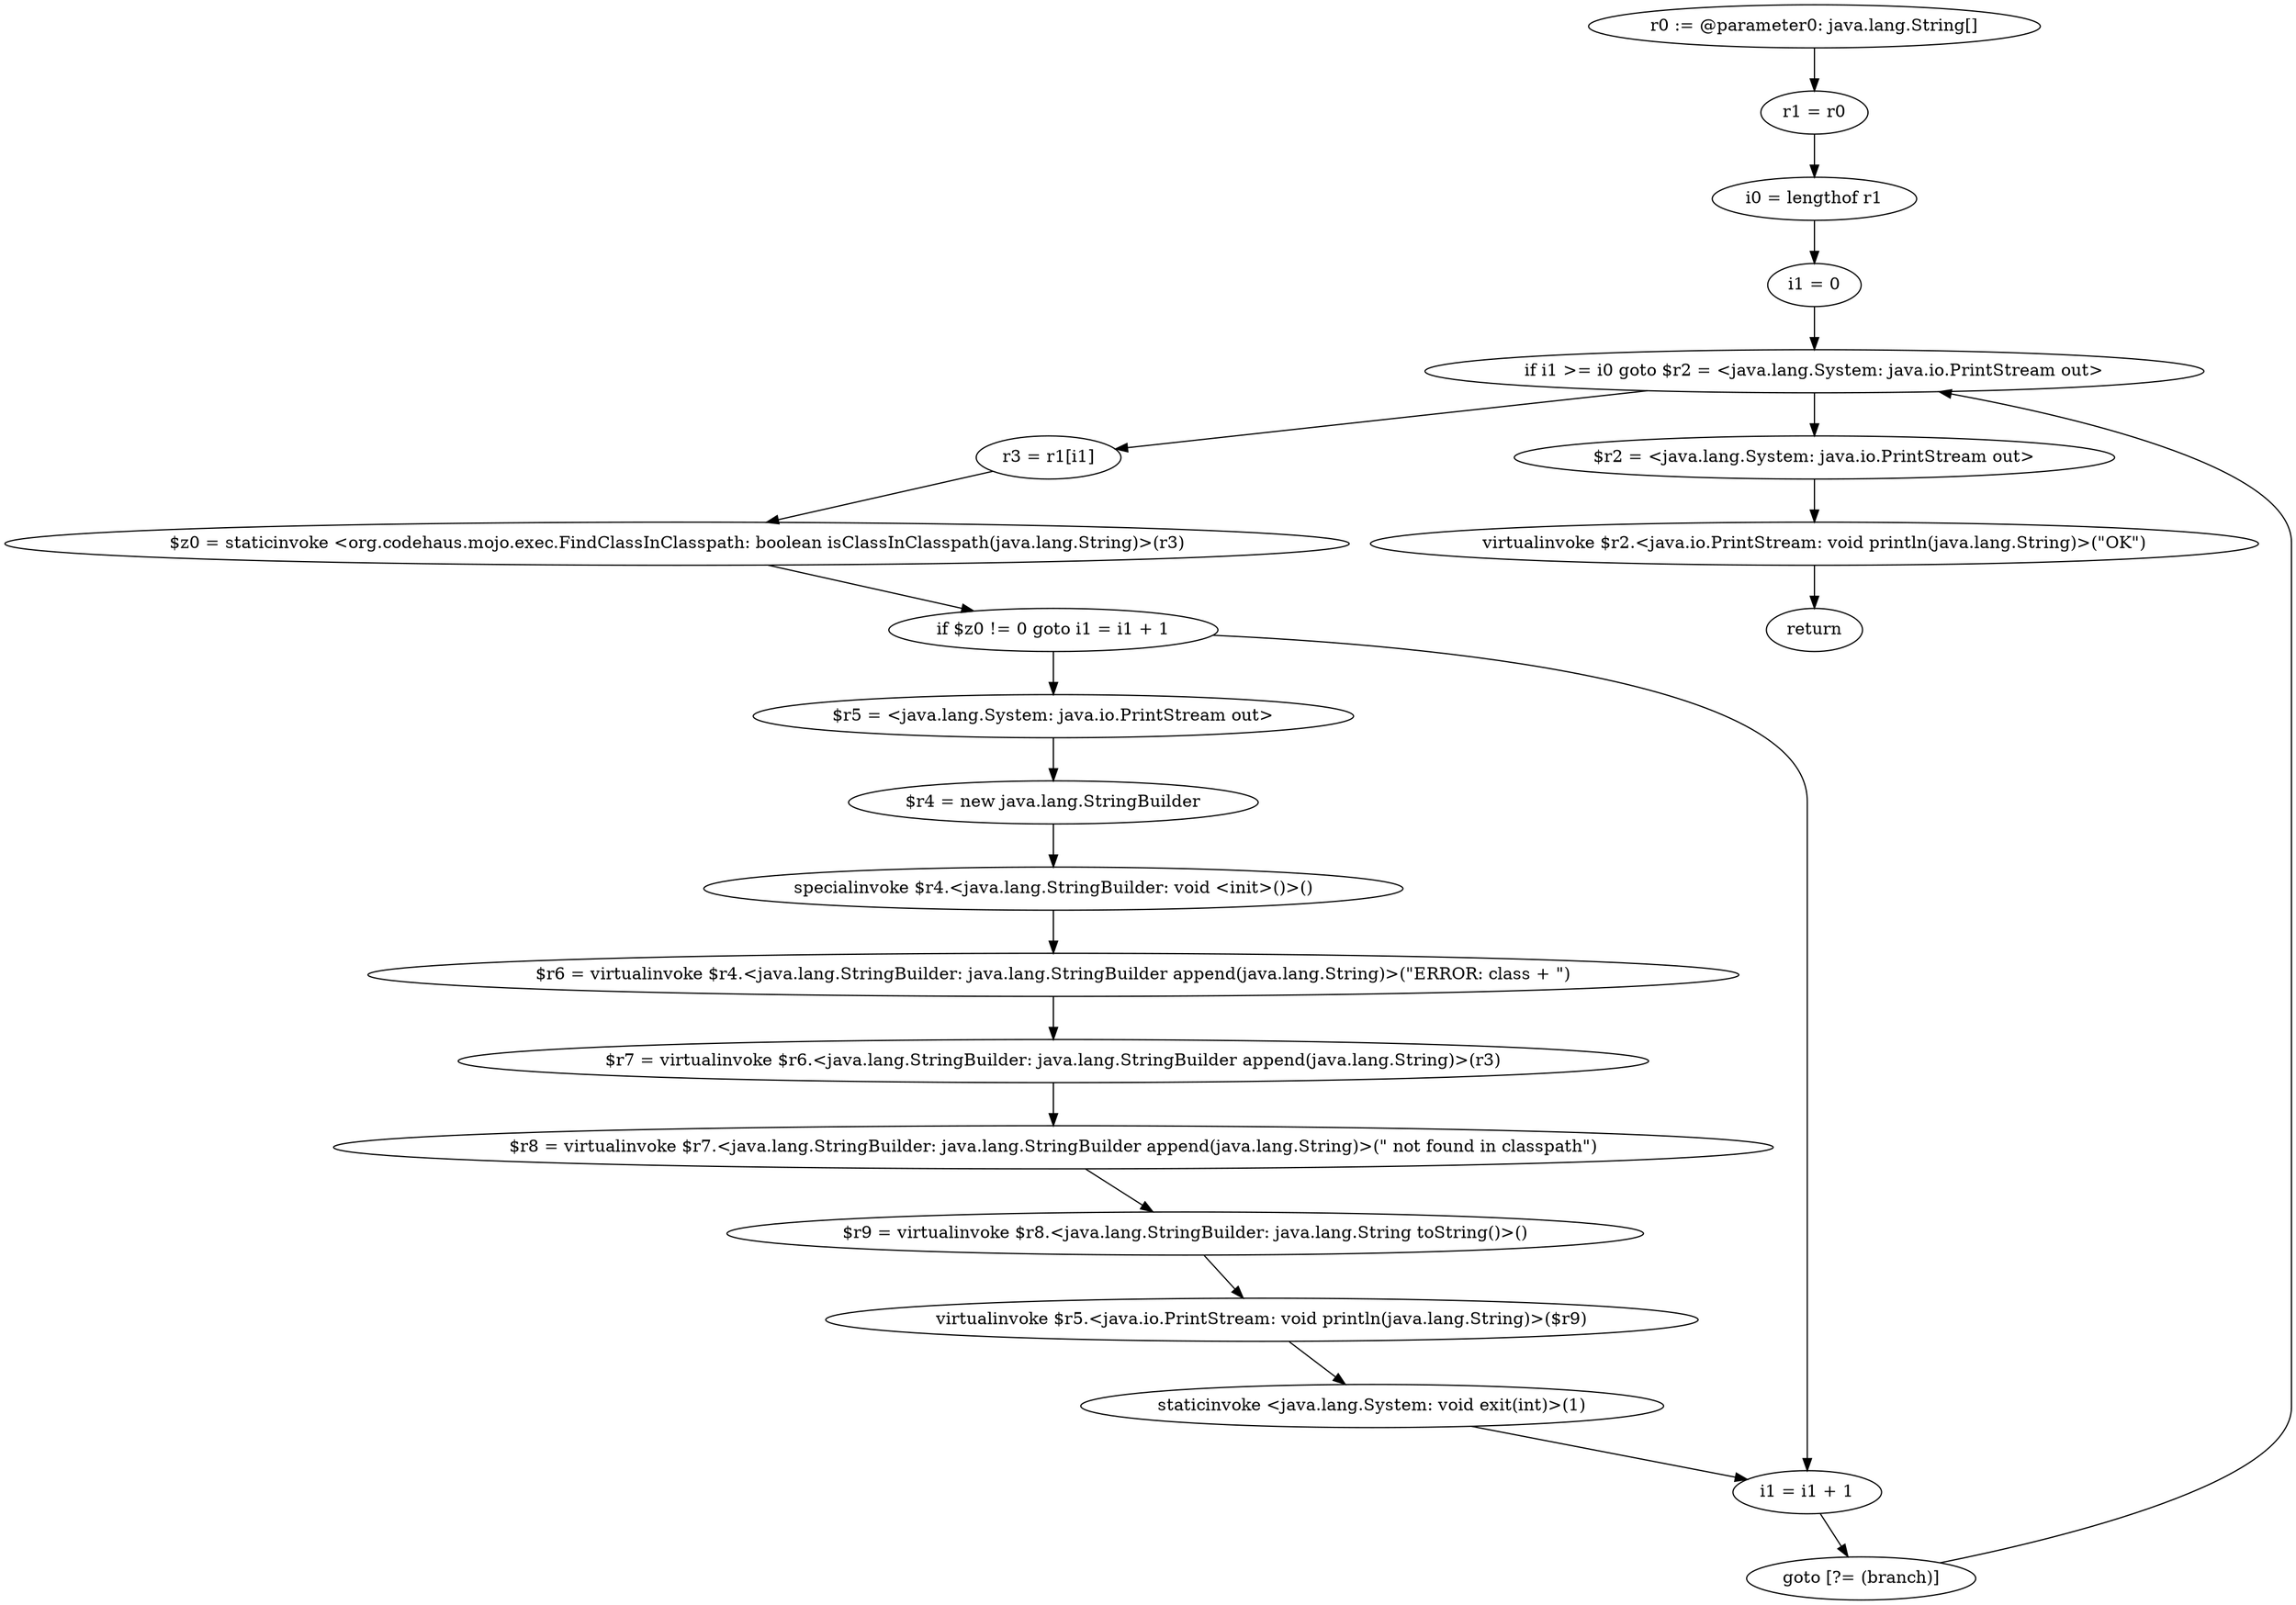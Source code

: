 digraph "unitGraph" {
    "r0 := @parameter0: java.lang.String[]"
    "r1 = r0"
    "i0 = lengthof r1"
    "i1 = 0"
    "if i1 >= i0 goto $r2 = <java.lang.System: java.io.PrintStream out>"
    "r3 = r1[i1]"
    "$z0 = staticinvoke <org.codehaus.mojo.exec.FindClassInClasspath: boolean isClassInClasspath(java.lang.String)>(r3)"
    "if $z0 != 0 goto i1 = i1 + 1"
    "$r5 = <java.lang.System: java.io.PrintStream out>"
    "$r4 = new java.lang.StringBuilder"
    "specialinvoke $r4.<java.lang.StringBuilder: void <init>()>()"
    "$r6 = virtualinvoke $r4.<java.lang.StringBuilder: java.lang.StringBuilder append(java.lang.String)>(\"ERROR: class + \")"
    "$r7 = virtualinvoke $r6.<java.lang.StringBuilder: java.lang.StringBuilder append(java.lang.String)>(r3)"
    "$r8 = virtualinvoke $r7.<java.lang.StringBuilder: java.lang.StringBuilder append(java.lang.String)>(\" not found in classpath\")"
    "$r9 = virtualinvoke $r8.<java.lang.StringBuilder: java.lang.String toString()>()"
    "virtualinvoke $r5.<java.io.PrintStream: void println(java.lang.String)>($r9)"
    "staticinvoke <java.lang.System: void exit(int)>(1)"
    "i1 = i1 + 1"
    "goto [?= (branch)]"
    "$r2 = <java.lang.System: java.io.PrintStream out>"
    "virtualinvoke $r2.<java.io.PrintStream: void println(java.lang.String)>(\"OK\")"
    "return"
    "r0 := @parameter0: java.lang.String[]"->"r1 = r0";
    "r1 = r0"->"i0 = lengthof r1";
    "i0 = lengthof r1"->"i1 = 0";
    "i1 = 0"->"if i1 >= i0 goto $r2 = <java.lang.System: java.io.PrintStream out>";
    "if i1 >= i0 goto $r2 = <java.lang.System: java.io.PrintStream out>"->"r3 = r1[i1]";
    "if i1 >= i0 goto $r2 = <java.lang.System: java.io.PrintStream out>"->"$r2 = <java.lang.System: java.io.PrintStream out>";
    "r3 = r1[i1]"->"$z0 = staticinvoke <org.codehaus.mojo.exec.FindClassInClasspath: boolean isClassInClasspath(java.lang.String)>(r3)";
    "$z0 = staticinvoke <org.codehaus.mojo.exec.FindClassInClasspath: boolean isClassInClasspath(java.lang.String)>(r3)"->"if $z0 != 0 goto i1 = i1 + 1";
    "if $z0 != 0 goto i1 = i1 + 1"->"$r5 = <java.lang.System: java.io.PrintStream out>";
    "if $z0 != 0 goto i1 = i1 + 1"->"i1 = i1 + 1";
    "$r5 = <java.lang.System: java.io.PrintStream out>"->"$r4 = new java.lang.StringBuilder";
    "$r4 = new java.lang.StringBuilder"->"specialinvoke $r4.<java.lang.StringBuilder: void <init>()>()";
    "specialinvoke $r4.<java.lang.StringBuilder: void <init>()>()"->"$r6 = virtualinvoke $r4.<java.lang.StringBuilder: java.lang.StringBuilder append(java.lang.String)>(\"ERROR: class + \")";
    "$r6 = virtualinvoke $r4.<java.lang.StringBuilder: java.lang.StringBuilder append(java.lang.String)>(\"ERROR: class + \")"->"$r7 = virtualinvoke $r6.<java.lang.StringBuilder: java.lang.StringBuilder append(java.lang.String)>(r3)";
    "$r7 = virtualinvoke $r6.<java.lang.StringBuilder: java.lang.StringBuilder append(java.lang.String)>(r3)"->"$r8 = virtualinvoke $r7.<java.lang.StringBuilder: java.lang.StringBuilder append(java.lang.String)>(\" not found in classpath\")";
    "$r8 = virtualinvoke $r7.<java.lang.StringBuilder: java.lang.StringBuilder append(java.lang.String)>(\" not found in classpath\")"->"$r9 = virtualinvoke $r8.<java.lang.StringBuilder: java.lang.String toString()>()";
    "$r9 = virtualinvoke $r8.<java.lang.StringBuilder: java.lang.String toString()>()"->"virtualinvoke $r5.<java.io.PrintStream: void println(java.lang.String)>($r9)";
    "virtualinvoke $r5.<java.io.PrintStream: void println(java.lang.String)>($r9)"->"staticinvoke <java.lang.System: void exit(int)>(1)";
    "staticinvoke <java.lang.System: void exit(int)>(1)"->"i1 = i1 + 1";
    "i1 = i1 + 1"->"goto [?= (branch)]";
    "goto [?= (branch)]"->"if i1 >= i0 goto $r2 = <java.lang.System: java.io.PrintStream out>";
    "$r2 = <java.lang.System: java.io.PrintStream out>"->"virtualinvoke $r2.<java.io.PrintStream: void println(java.lang.String)>(\"OK\")";
    "virtualinvoke $r2.<java.io.PrintStream: void println(java.lang.String)>(\"OK\")"->"return";
}
